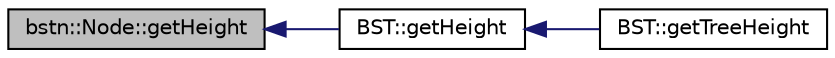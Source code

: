 digraph "bstn::Node::getHeight"
{
  edge [fontname="Helvetica",fontsize="10",labelfontname="Helvetica",labelfontsize="10"];
  node [fontname="Helvetica",fontsize="10",shape=record];
  rankdir="LR";
  Node1 [label="bstn::Node::getHeight",height=0.2,width=0.4,color="black", fillcolor="grey75", style="filled", fontcolor="black"];
  Node1 -> Node2 [dir="back",color="midnightblue",fontsize="10",style="solid"];
  Node2 [label="BST::getHeight",height=0.2,width=0.4,color="black", fillcolor="white", style="filled",URL="$class_b_s_t.html#abf7d02a3a336eed33eae7269eaf03c59"];
  Node2 -> Node3 [dir="back",color="midnightblue",fontsize="10",style="solid"];
  Node3 [label="BST::getTreeHeight",height=0.2,width=0.4,color="black", fillcolor="white", style="filled",URL="$class_b_s_t.html#a2c5db864f3d66b9c682d41c7e2dddff6"];
}
